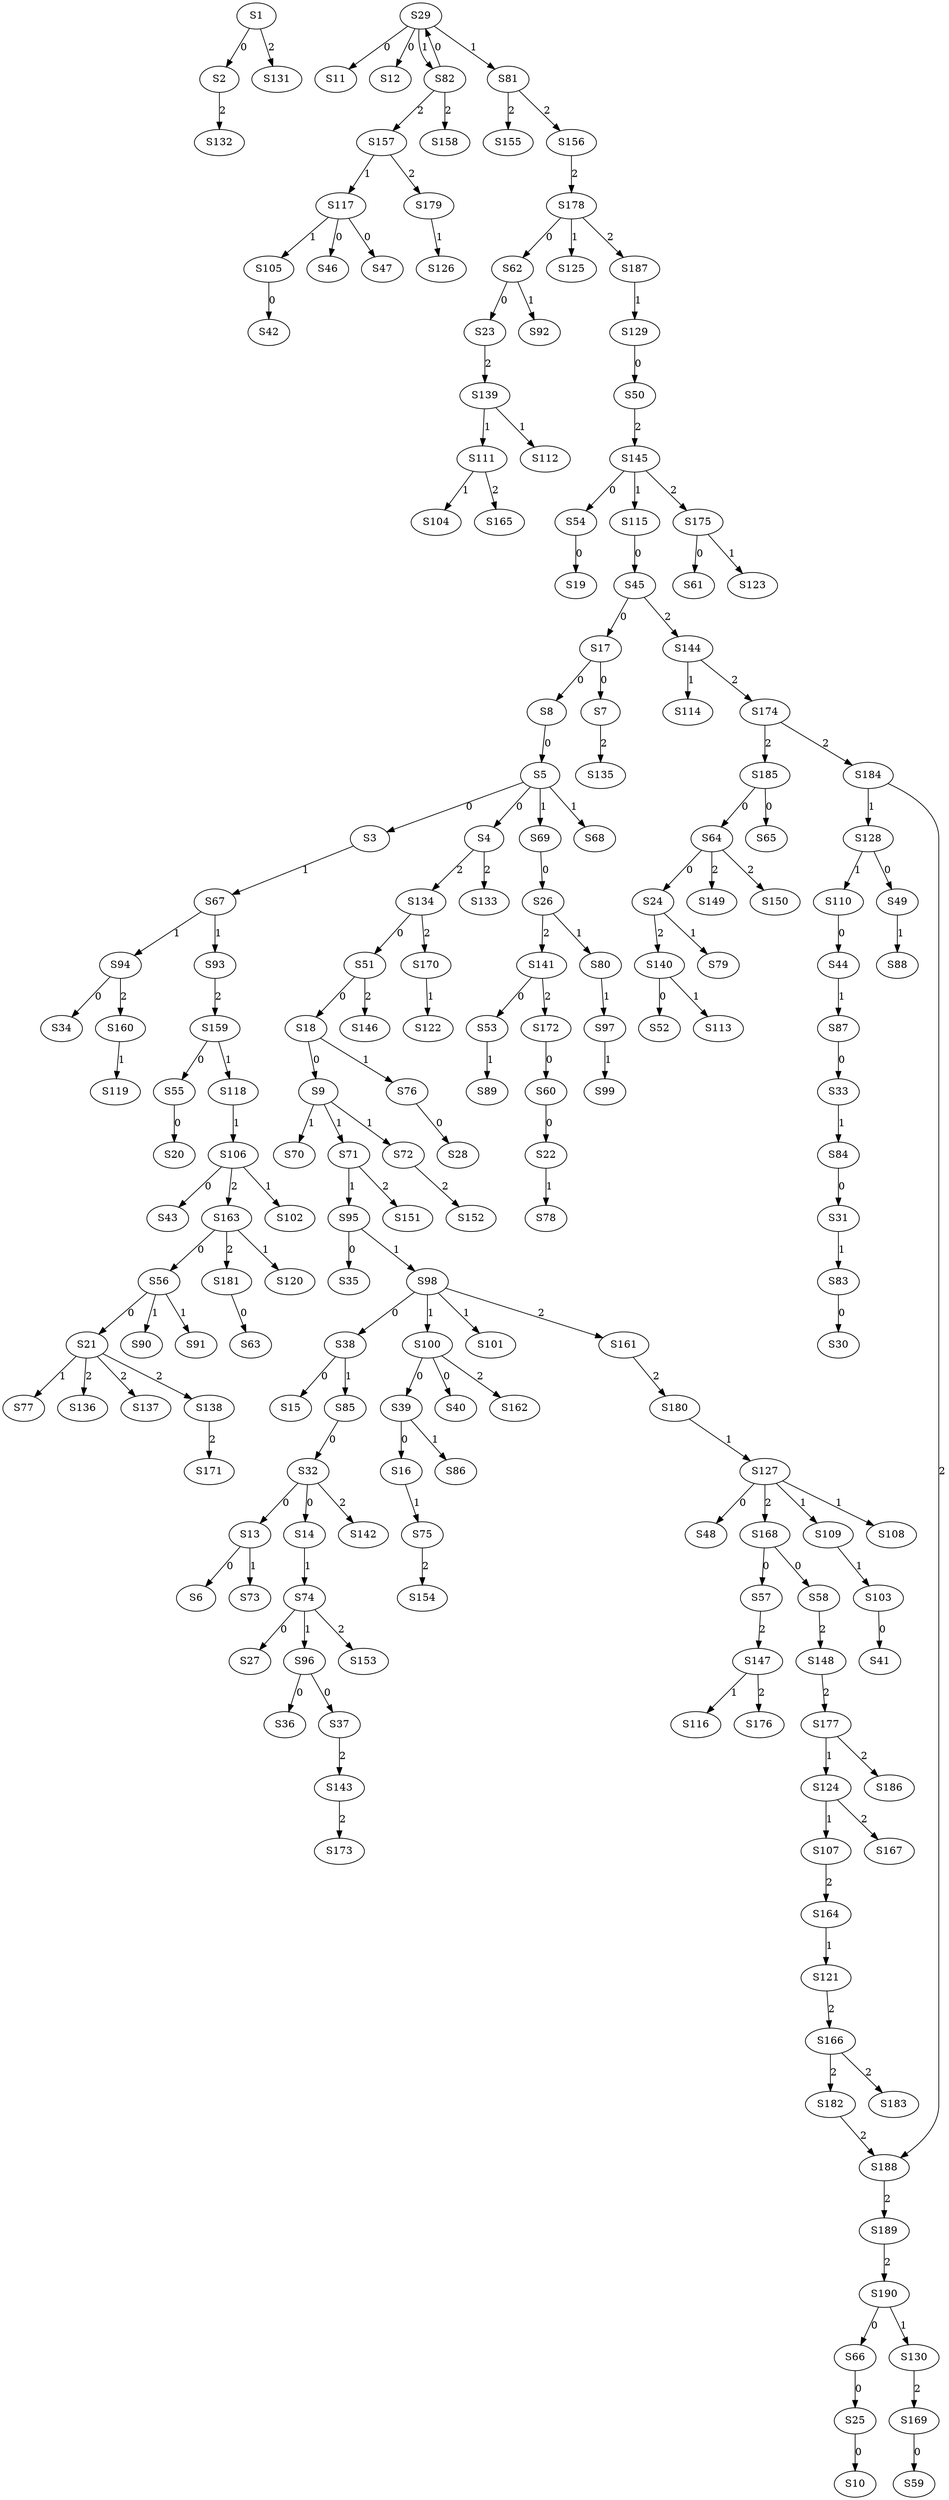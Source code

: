strict digraph {
	S1 -> S2 [ label = 0 ];
	S5 -> S3 [ label = 0 ];
	S5 -> S4 [ label = 0 ];
	S8 -> S5 [ label = 0 ];
	S13 -> S6 [ label = 0 ];
	S17 -> S7 [ label = 0 ];
	S17 -> S8 [ label = 0 ];
	S18 -> S9 [ label = 0 ];
	S25 -> S10 [ label = 0 ];
	S29 -> S11 [ label = 0 ];
	S29 -> S12 [ label = 0 ];
	S32 -> S13 [ label = 0 ];
	S32 -> S14 [ label = 0 ];
	S38 -> S15 [ label = 0 ];
	S39 -> S16 [ label = 0 ];
	S45 -> S17 [ label = 0 ];
	S51 -> S18 [ label = 0 ];
	S54 -> S19 [ label = 0 ];
	S55 -> S20 [ label = 0 ];
	S56 -> S21 [ label = 0 ];
	S60 -> S22 [ label = 0 ];
	S62 -> S23 [ label = 0 ];
	S64 -> S24 [ label = 0 ];
	S66 -> S25 [ label = 0 ];
	S69 -> S26 [ label = 0 ];
	S74 -> S27 [ label = 0 ];
	S76 -> S28 [ label = 0 ];
	S82 -> S29 [ label = 0 ];
	S83 -> S30 [ label = 0 ];
	S84 -> S31 [ label = 0 ];
	S85 -> S32 [ label = 0 ];
	S87 -> S33 [ label = 0 ];
	S94 -> S34 [ label = 0 ];
	S95 -> S35 [ label = 0 ];
	S96 -> S36 [ label = 0 ];
	S96 -> S37 [ label = 0 ];
	S98 -> S38 [ label = 0 ];
	S100 -> S39 [ label = 0 ];
	S100 -> S40 [ label = 0 ];
	S103 -> S41 [ label = 0 ];
	S105 -> S42 [ label = 0 ];
	S106 -> S43 [ label = 0 ];
	S110 -> S44 [ label = 0 ];
	S115 -> S45 [ label = 0 ];
	S117 -> S46 [ label = 0 ];
	S117 -> S47 [ label = 0 ];
	S127 -> S48 [ label = 0 ];
	S128 -> S49 [ label = 0 ];
	S129 -> S50 [ label = 0 ];
	S134 -> S51 [ label = 0 ];
	S140 -> S52 [ label = 0 ];
	S141 -> S53 [ label = 0 ];
	S145 -> S54 [ label = 0 ];
	S159 -> S55 [ label = 0 ];
	S163 -> S56 [ label = 0 ];
	S168 -> S57 [ label = 0 ];
	S168 -> S58 [ label = 0 ];
	S169 -> S59 [ label = 0 ];
	S172 -> S60 [ label = 0 ];
	S175 -> S61 [ label = 0 ];
	S178 -> S62 [ label = 0 ];
	S181 -> S63 [ label = 0 ];
	S185 -> S64 [ label = 0 ];
	S185 -> S65 [ label = 0 ];
	S190 -> S66 [ label = 0 ];
	S3 -> S67 [ label = 1 ];
	S5 -> S68 [ label = 1 ];
	S5 -> S69 [ label = 1 ];
	S9 -> S70 [ label = 1 ];
	S9 -> S71 [ label = 1 ];
	S9 -> S72 [ label = 1 ];
	S13 -> S73 [ label = 1 ];
	S14 -> S74 [ label = 1 ];
	S16 -> S75 [ label = 1 ];
	S18 -> S76 [ label = 1 ];
	S21 -> S77 [ label = 1 ];
	S22 -> S78 [ label = 1 ];
	S24 -> S79 [ label = 1 ];
	S26 -> S80 [ label = 1 ];
	S29 -> S81 [ label = 1 ];
	S29 -> S82 [ label = 1 ];
	S31 -> S83 [ label = 1 ];
	S33 -> S84 [ label = 1 ];
	S38 -> S85 [ label = 1 ];
	S39 -> S86 [ label = 1 ];
	S44 -> S87 [ label = 1 ];
	S49 -> S88 [ label = 1 ];
	S53 -> S89 [ label = 1 ];
	S56 -> S90 [ label = 1 ];
	S56 -> S91 [ label = 1 ];
	S62 -> S92 [ label = 1 ];
	S67 -> S93 [ label = 1 ];
	S67 -> S94 [ label = 1 ];
	S71 -> S95 [ label = 1 ];
	S74 -> S96 [ label = 1 ];
	S80 -> S97 [ label = 1 ];
	S95 -> S98 [ label = 1 ];
	S97 -> S99 [ label = 1 ];
	S98 -> S100 [ label = 1 ];
	S98 -> S101 [ label = 1 ];
	S106 -> S102 [ label = 1 ];
	S109 -> S103 [ label = 1 ];
	S111 -> S104 [ label = 1 ];
	S117 -> S105 [ label = 1 ];
	S118 -> S106 [ label = 1 ];
	S124 -> S107 [ label = 1 ];
	S127 -> S108 [ label = 1 ];
	S127 -> S109 [ label = 1 ];
	S128 -> S110 [ label = 1 ];
	S139 -> S111 [ label = 1 ];
	S139 -> S112 [ label = 1 ];
	S140 -> S113 [ label = 1 ];
	S144 -> S114 [ label = 1 ];
	S145 -> S115 [ label = 1 ];
	S147 -> S116 [ label = 1 ];
	S157 -> S117 [ label = 1 ];
	S159 -> S118 [ label = 1 ];
	S160 -> S119 [ label = 1 ];
	S163 -> S120 [ label = 1 ];
	S164 -> S121 [ label = 1 ];
	S170 -> S122 [ label = 1 ];
	S175 -> S123 [ label = 1 ];
	S177 -> S124 [ label = 1 ];
	S178 -> S125 [ label = 1 ];
	S179 -> S126 [ label = 1 ];
	S180 -> S127 [ label = 1 ];
	S184 -> S128 [ label = 1 ];
	S187 -> S129 [ label = 1 ];
	S190 -> S130 [ label = 1 ];
	S1 -> S131 [ label = 2 ];
	S2 -> S132 [ label = 2 ];
	S4 -> S133 [ label = 2 ];
	S4 -> S134 [ label = 2 ];
	S7 -> S135 [ label = 2 ];
	S21 -> S136 [ label = 2 ];
	S21 -> S137 [ label = 2 ];
	S21 -> S138 [ label = 2 ];
	S23 -> S139 [ label = 2 ];
	S24 -> S140 [ label = 2 ];
	S26 -> S141 [ label = 2 ];
	S32 -> S142 [ label = 2 ];
	S37 -> S143 [ label = 2 ];
	S45 -> S144 [ label = 2 ];
	S50 -> S145 [ label = 2 ];
	S51 -> S146 [ label = 2 ];
	S57 -> S147 [ label = 2 ];
	S58 -> S148 [ label = 2 ];
	S64 -> S149 [ label = 2 ];
	S64 -> S150 [ label = 2 ];
	S71 -> S151 [ label = 2 ];
	S72 -> S152 [ label = 2 ];
	S74 -> S153 [ label = 2 ];
	S75 -> S154 [ label = 2 ];
	S81 -> S155 [ label = 2 ];
	S81 -> S156 [ label = 2 ];
	S82 -> S157 [ label = 2 ];
	S82 -> S158 [ label = 2 ];
	S93 -> S159 [ label = 2 ];
	S94 -> S160 [ label = 2 ];
	S98 -> S161 [ label = 2 ];
	S100 -> S162 [ label = 2 ];
	S106 -> S163 [ label = 2 ];
	S107 -> S164 [ label = 2 ];
	S111 -> S165 [ label = 2 ];
	S121 -> S166 [ label = 2 ];
	S124 -> S167 [ label = 2 ];
	S127 -> S168 [ label = 2 ];
	S130 -> S169 [ label = 2 ];
	S134 -> S170 [ label = 2 ];
	S138 -> S171 [ label = 2 ];
	S141 -> S172 [ label = 2 ];
	S143 -> S173 [ label = 2 ];
	S144 -> S174 [ label = 2 ];
	S145 -> S175 [ label = 2 ];
	S147 -> S176 [ label = 2 ];
	S148 -> S177 [ label = 2 ];
	S156 -> S178 [ label = 2 ];
	S157 -> S179 [ label = 2 ];
	S161 -> S180 [ label = 2 ];
	S163 -> S181 [ label = 2 ];
	S166 -> S182 [ label = 2 ];
	S166 -> S183 [ label = 2 ];
	S174 -> S184 [ label = 2 ];
	S174 -> S185 [ label = 2 ];
	S177 -> S186 [ label = 2 ];
	S178 -> S187 [ label = 2 ];
	S184 -> S188 [ label = 2 ];
	S188 -> S189 [ label = 2 ];
	S189 -> S190 [ label = 2 ];
	S182 -> S188 [ label = 2 ];
}